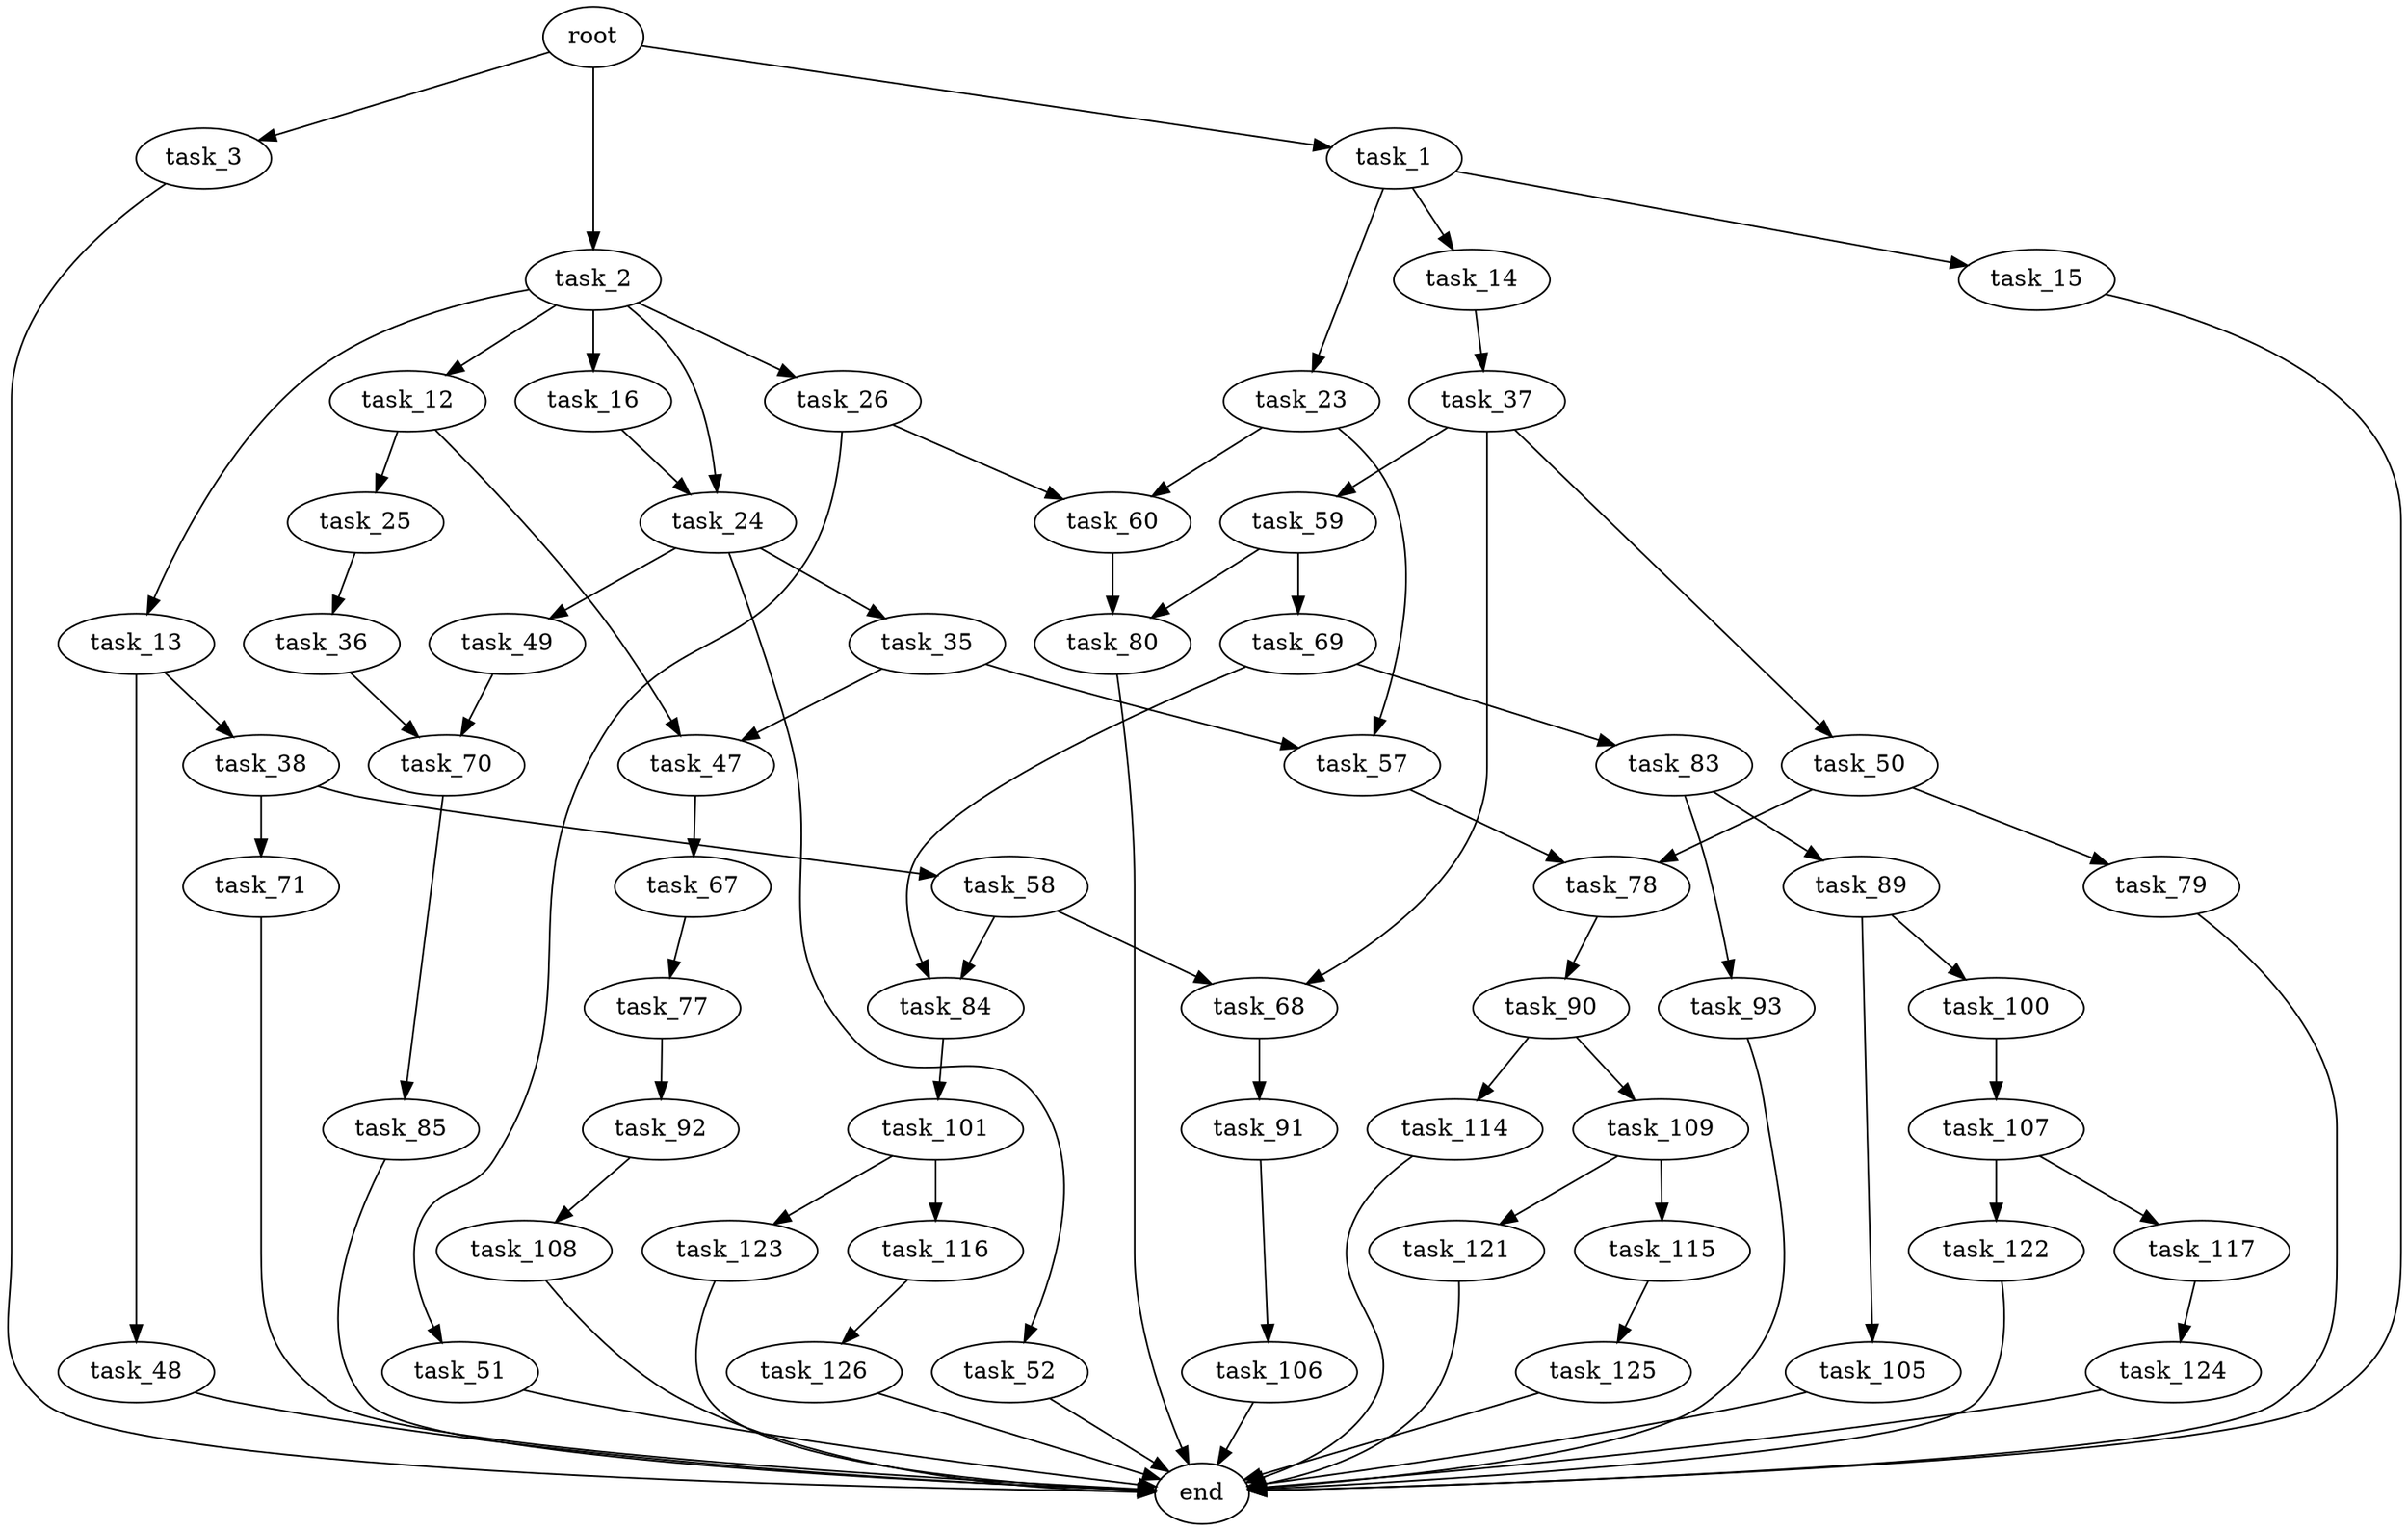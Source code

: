 digraph G {
  root [size="0.000000"];
  task_1 [size="782757789696.000000"];
  task_2 [size="134217728000.000000"];
  task_3 [size="125686073852.000000"];
  task_14 [size="231928233984.000000"];
  task_15 [size="368293445632.000000"];
  task_23 [size="53154417494.000000"];
  task_12 [size="225791152236.000000"];
  task_13 [size="231928233984.000000"];
  task_16 [size="9967461903.000000"];
  task_24 [size="3747430007.000000"];
  task_26 [size="15277531000.000000"];
  end [size="0.000000"];
  task_25 [size="435815600.000000"];
  task_47 [size="3041640582.000000"];
  task_38 [size="5466098038.000000"];
  task_48 [size="19176077649.000000"];
  task_37 [size="7052807252.000000"];
  task_57 [size="320242211025.000000"];
  task_60 [size="3544675894.000000"];
  task_35 [size="6078956000.000000"];
  task_49 [size="12776199966.000000"];
  task_52 [size="6860603706.000000"];
  task_36 [size="2901377249.000000"];
  task_51 [size="1904500787.000000"];
  task_70 [size="32722104633.000000"];
  task_50 [size="8541387884.000000"];
  task_59 [size="3197550587.000000"];
  task_68 [size="34333198050.000000"];
  task_58 [size="8589934592.000000"];
  task_71 [size="6218435850.000000"];
  task_67 [size="28991029248.000000"];
  task_78 [size="3834129203.000000"];
  task_79 [size="5534557564.000000"];
  task_84 [size="1322756446.000000"];
  task_69 [size="577662169784.000000"];
  task_80 [size="425900861614.000000"];
  task_77 [size="782757789696.000000"];
  task_91 [size="151092472296.000000"];
  task_83 [size="1653366935.000000"];
  task_85 [size="369400764200.000000"];
  task_92 [size="191023348934.000000"];
  task_90 [size="68719476736.000000"];
  task_89 [size="215600856431.000000"];
  task_93 [size="71004002847.000000"];
  task_101 [size="68719476736.000000"];
  task_100 [size="27392319574.000000"];
  task_105 [size="444275790756.000000"];
  task_109 [size="15109695500.000000"];
  task_114 [size="33900532672.000000"];
  task_106 [size="17976972844.000000"];
  task_108 [size="1210101158.000000"];
  task_107 [size="1073741824000.000000"];
  task_116 [size="10415831795.000000"];
  task_123 [size="10101412234.000000"];
  task_117 [size="87645710196.000000"];
  task_122 [size="80913405002.000000"];
  task_115 [size="347083547096.000000"];
  task_121 [size="560567829219.000000"];
  task_125 [size="8270722430.000000"];
  task_126 [size="4460484260.000000"];
  task_124 [size="368293445632.000000"];

  root -> task_1 [size="1.000000"];
  root -> task_2 [size="1.000000"];
  root -> task_3 [size="1.000000"];
  task_1 -> task_14 [size="679477248.000000"];
  task_1 -> task_15 [size="679477248.000000"];
  task_1 -> task_23 [size="679477248.000000"];
  task_2 -> task_12 [size="209715200.000000"];
  task_2 -> task_13 [size="209715200.000000"];
  task_2 -> task_16 [size="209715200.000000"];
  task_2 -> task_24 [size="209715200.000000"];
  task_2 -> task_26 [size="209715200.000000"];
  task_3 -> end [size="1.000000"];
  task_14 -> task_37 [size="301989888.000000"];
  task_15 -> end [size="1.000000"];
  task_23 -> task_57 [size="838860800.000000"];
  task_23 -> task_60 [size="838860800.000000"];
  task_12 -> task_25 [size="536870912.000000"];
  task_12 -> task_47 [size="536870912.000000"];
  task_13 -> task_38 [size="301989888.000000"];
  task_13 -> task_48 [size="301989888.000000"];
  task_16 -> task_24 [size="838860800.000000"];
  task_24 -> task_35 [size="75497472.000000"];
  task_24 -> task_49 [size="75497472.000000"];
  task_24 -> task_52 [size="75497472.000000"];
  task_26 -> task_51 [size="536870912.000000"];
  task_26 -> task_60 [size="536870912.000000"];
  task_25 -> task_36 [size="33554432.000000"];
  task_47 -> task_67 [size="134217728.000000"];
  task_38 -> task_58 [size="411041792.000000"];
  task_38 -> task_71 [size="411041792.000000"];
  task_48 -> end [size="1.000000"];
  task_37 -> task_50 [size="134217728.000000"];
  task_37 -> task_59 [size="134217728.000000"];
  task_37 -> task_68 [size="134217728.000000"];
  task_57 -> task_78 [size="209715200.000000"];
  task_60 -> task_80 [size="75497472.000000"];
  task_35 -> task_47 [size="411041792.000000"];
  task_35 -> task_57 [size="411041792.000000"];
  task_49 -> task_70 [size="679477248.000000"];
  task_52 -> end [size="1.000000"];
  task_36 -> task_70 [size="134217728.000000"];
  task_51 -> end [size="1.000000"];
  task_70 -> task_85 [size="679477248.000000"];
  task_50 -> task_78 [size="134217728.000000"];
  task_50 -> task_79 [size="134217728.000000"];
  task_59 -> task_69 [size="75497472.000000"];
  task_59 -> task_80 [size="75497472.000000"];
  task_68 -> task_91 [size="536870912.000000"];
  task_58 -> task_68 [size="33554432.000000"];
  task_58 -> task_84 [size="33554432.000000"];
  task_71 -> end [size="1.000000"];
  task_67 -> task_77 [size="75497472.000000"];
  task_78 -> task_90 [size="75497472.000000"];
  task_79 -> end [size="1.000000"];
  task_84 -> task_101 [size="33554432.000000"];
  task_69 -> task_83 [size="679477248.000000"];
  task_69 -> task_84 [size="679477248.000000"];
  task_80 -> end [size="1.000000"];
  task_77 -> task_92 [size="679477248.000000"];
  task_91 -> task_106 [size="134217728.000000"];
  task_83 -> task_89 [size="33554432.000000"];
  task_83 -> task_93 [size="33554432.000000"];
  task_85 -> end [size="1.000000"];
  task_92 -> task_108 [size="301989888.000000"];
  task_90 -> task_109 [size="134217728.000000"];
  task_90 -> task_114 [size="134217728.000000"];
  task_89 -> task_100 [size="411041792.000000"];
  task_89 -> task_105 [size="411041792.000000"];
  task_93 -> end [size="1.000000"];
  task_101 -> task_116 [size="134217728.000000"];
  task_101 -> task_123 [size="134217728.000000"];
  task_100 -> task_107 [size="536870912.000000"];
  task_105 -> end [size="1.000000"];
  task_109 -> task_115 [size="536870912.000000"];
  task_109 -> task_121 [size="536870912.000000"];
  task_114 -> end [size="1.000000"];
  task_106 -> end [size="1.000000"];
  task_108 -> end [size="1.000000"];
  task_107 -> task_117 [size="838860800.000000"];
  task_107 -> task_122 [size="838860800.000000"];
  task_116 -> task_126 [size="301989888.000000"];
  task_123 -> end [size="1.000000"];
  task_117 -> task_124 [size="75497472.000000"];
  task_122 -> end [size="1.000000"];
  task_115 -> task_125 [size="536870912.000000"];
  task_121 -> end [size="1.000000"];
  task_125 -> end [size="1.000000"];
  task_126 -> end [size="1.000000"];
  task_124 -> end [size="1.000000"];
}
